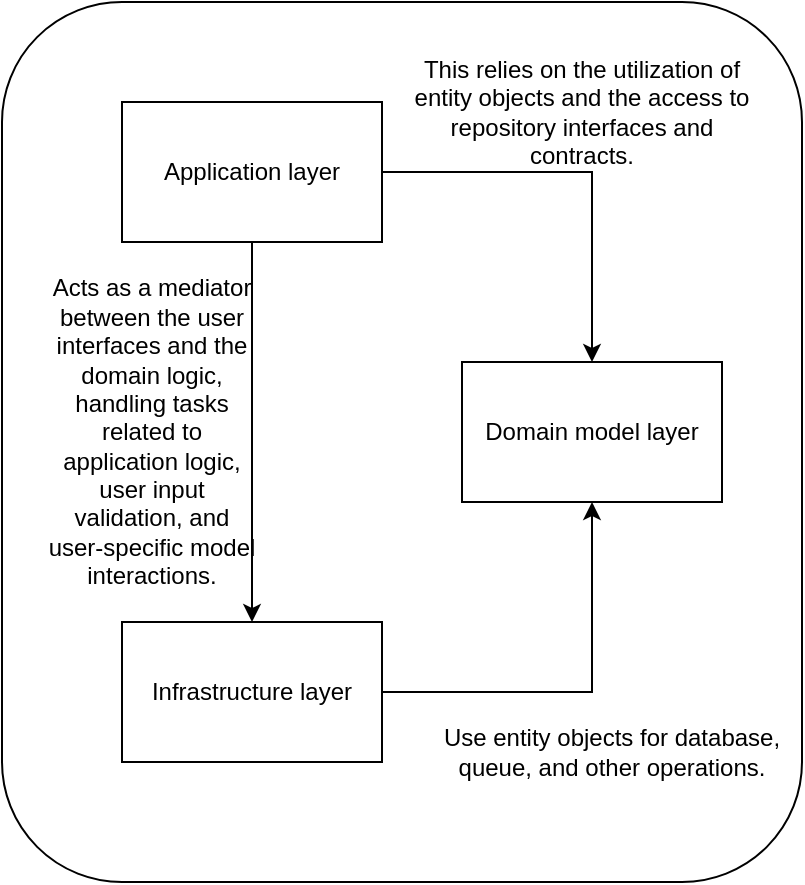 <mxfile version="24.2.5" type="device">
  <diagram name="Page-1" id="6oRBF_lk4mrTSXIbr-PW">
    <mxGraphModel dx="1434" dy="844" grid="1" gridSize="10" guides="1" tooltips="1" connect="1" arrows="1" fold="1" page="1" pageScale="1" pageWidth="850" pageHeight="1100" math="0" shadow="0">
      <root>
        <mxCell id="0" />
        <mxCell id="1" parent="0" />
        <mxCell id="hrs6SH9fQCK7L7AcH5tU-1" value="" style="rounded=1;whiteSpace=wrap;html=1;" vertex="1" parent="1">
          <mxGeometry x="130" y="100" width="400" height="440" as="geometry" />
        </mxCell>
        <mxCell id="hrs6SH9fQCK7L7AcH5tU-6" style="edgeStyle=orthogonalEdgeStyle;rounded=0;orthogonalLoop=1;jettySize=auto;html=1;entryX=0.5;entryY=0;entryDx=0;entryDy=0;" edge="1" parent="1" source="hrs6SH9fQCK7L7AcH5tU-2" target="hrs6SH9fQCK7L7AcH5tU-3">
          <mxGeometry relative="1" as="geometry" />
        </mxCell>
        <mxCell id="hrs6SH9fQCK7L7AcH5tU-7" style="edgeStyle=orthogonalEdgeStyle;rounded=0;orthogonalLoop=1;jettySize=auto;html=1;entryX=0.5;entryY=0;entryDx=0;entryDy=0;" edge="1" parent="1" source="hrs6SH9fQCK7L7AcH5tU-2" target="hrs6SH9fQCK7L7AcH5tU-5">
          <mxGeometry relative="1" as="geometry" />
        </mxCell>
        <mxCell id="hrs6SH9fQCK7L7AcH5tU-2" value="Application layer" style="rounded=0;whiteSpace=wrap;html=1;" vertex="1" parent="1">
          <mxGeometry x="190" y="150" width="130" height="70" as="geometry" />
        </mxCell>
        <mxCell id="hrs6SH9fQCK7L7AcH5tU-8" style="edgeStyle=orthogonalEdgeStyle;rounded=0;orthogonalLoop=1;jettySize=auto;html=1;entryX=0.5;entryY=1;entryDx=0;entryDy=0;" edge="1" parent="1" source="hrs6SH9fQCK7L7AcH5tU-3" target="hrs6SH9fQCK7L7AcH5tU-5">
          <mxGeometry relative="1" as="geometry" />
        </mxCell>
        <mxCell id="hrs6SH9fQCK7L7AcH5tU-3" value="Infrastructure layer" style="rounded=0;whiteSpace=wrap;html=1;" vertex="1" parent="1">
          <mxGeometry x="190" y="410" width="130" height="70" as="geometry" />
        </mxCell>
        <mxCell id="hrs6SH9fQCK7L7AcH5tU-5" value="Domain model layer" style="rounded=0;whiteSpace=wrap;html=1;" vertex="1" parent="1">
          <mxGeometry x="360" y="280" width="130" height="70" as="geometry" />
        </mxCell>
        <mxCell id="hrs6SH9fQCK7L7AcH5tU-9" value="&lt;p&gt;This relies on the utilization of entity objects and the access to repository interfaces and contracts.&lt;/p&gt;" style="text;html=1;align=center;verticalAlign=middle;whiteSpace=wrap;rounded=0;" vertex="1" parent="1">
          <mxGeometry x="330" y="140" width="180" height="30" as="geometry" />
        </mxCell>
        <mxCell id="hrs6SH9fQCK7L7AcH5tU-10" value="&lt;p&gt;Acts as a mediator between the user interfaces and the domain logic, handling tasks related to application logic, user input validation, and user-specific model interactions.&lt;/p&gt;" style="text;html=1;align=center;verticalAlign=middle;whiteSpace=wrap;rounded=0;" vertex="1" parent="1">
          <mxGeometry x="150" y="300" width="110" height="30" as="geometry" />
        </mxCell>
        <mxCell id="hrs6SH9fQCK7L7AcH5tU-12" value="&lt;p&gt;Use entity objects for database, queue, and other operations.&lt;/p&gt;" style="text;html=1;align=center;verticalAlign=middle;whiteSpace=wrap;rounded=0;" vertex="1" parent="1">
          <mxGeometry x="345" y="460" width="180" height="30" as="geometry" />
        </mxCell>
      </root>
    </mxGraphModel>
  </diagram>
</mxfile>
